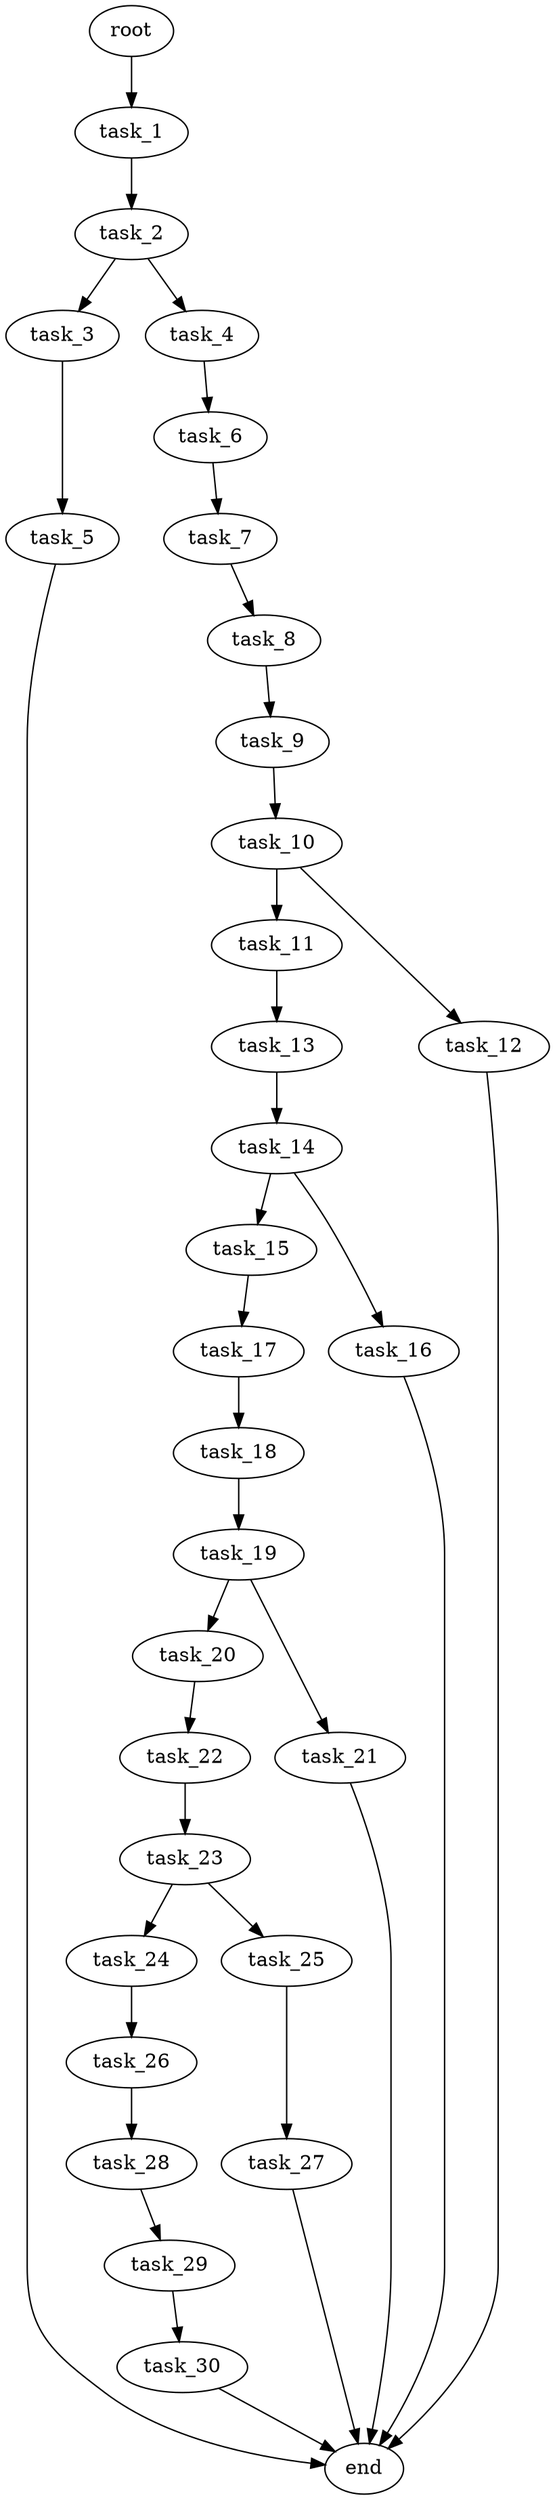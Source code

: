 digraph G {
  root [size="0.000000e+00"];
  task_1 [size="9.780186e+08"];
  task_2 [size="8.104203e+10"];
  task_3 [size="8.343155e+10"];
  task_4 [size="3.398883e+10"];
  task_5 [size="4.192054e+10"];
  task_6 [size="6.857942e+10"];
  task_7 [size="4.034284e+10"];
  task_8 [size="7.786655e+10"];
  task_9 [size="5.376502e+10"];
  task_10 [size="3.261469e+10"];
  task_11 [size="2.333752e+09"];
  task_12 [size="7.853793e+10"];
  task_13 [size="9.221520e+10"];
  task_14 [size="1.537759e+10"];
  task_15 [size="9.526423e+10"];
  task_16 [size="3.303175e+10"];
  task_17 [size="6.298763e+10"];
  task_18 [size="6.030425e+10"];
  task_19 [size="6.078765e+10"];
  task_20 [size="8.669581e+10"];
  task_21 [size="9.801741e+10"];
  task_22 [size="2.042842e+10"];
  task_23 [size="3.906971e+10"];
  task_24 [size="5.345371e+10"];
  task_25 [size="1.884198e+10"];
  task_26 [size="1.087275e+10"];
  task_27 [size="5.695581e+10"];
  task_28 [size="4.515902e+10"];
  task_29 [size="8.947543e+10"];
  task_30 [size="9.333218e+09"];
  end [size="0.000000e+00"];

  root -> task_1 [size="1.000000e-12"];
  task_1 -> task_2 [size="8.104203e+08"];
  task_2 -> task_3 [size="8.343155e+08"];
  task_2 -> task_4 [size="3.398883e+08"];
  task_3 -> task_5 [size="4.192054e+08"];
  task_4 -> task_6 [size="6.857942e+08"];
  task_5 -> end [size="1.000000e-12"];
  task_6 -> task_7 [size="4.034284e+08"];
  task_7 -> task_8 [size="7.786655e+08"];
  task_8 -> task_9 [size="5.376502e+08"];
  task_9 -> task_10 [size="3.261469e+08"];
  task_10 -> task_11 [size="2.333752e+07"];
  task_10 -> task_12 [size="7.853793e+08"];
  task_11 -> task_13 [size="9.221520e+08"];
  task_12 -> end [size="1.000000e-12"];
  task_13 -> task_14 [size="1.537759e+08"];
  task_14 -> task_15 [size="9.526423e+08"];
  task_14 -> task_16 [size="3.303175e+08"];
  task_15 -> task_17 [size="6.298763e+08"];
  task_16 -> end [size="1.000000e-12"];
  task_17 -> task_18 [size="6.030425e+08"];
  task_18 -> task_19 [size="6.078765e+08"];
  task_19 -> task_20 [size="8.669581e+08"];
  task_19 -> task_21 [size="9.801741e+08"];
  task_20 -> task_22 [size="2.042842e+08"];
  task_21 -> end [size="1.000000e-12"];
  task_22 -> task_23 [size="3.906971e+08"];
  task_23 -> task_24 [size="5.345371e+08"];
  task_23 -> task_25 [size="1.884198e+08"];
  task_24 -> task_26 [size="1.087275e+08"];
  task_25 -> task_27 [size="5.695581e+08"];
  task_26 -> task_28 [size="4.515902e+08"];
  task_27 -> end [size="1.000000e-12"];
  task_28 -> task_29 [size="8.947543e+08"];
  task_29 -> task_30 [size="9.333218e+07"];
  task_30 -> end [size="1.000000e-12"];
}
